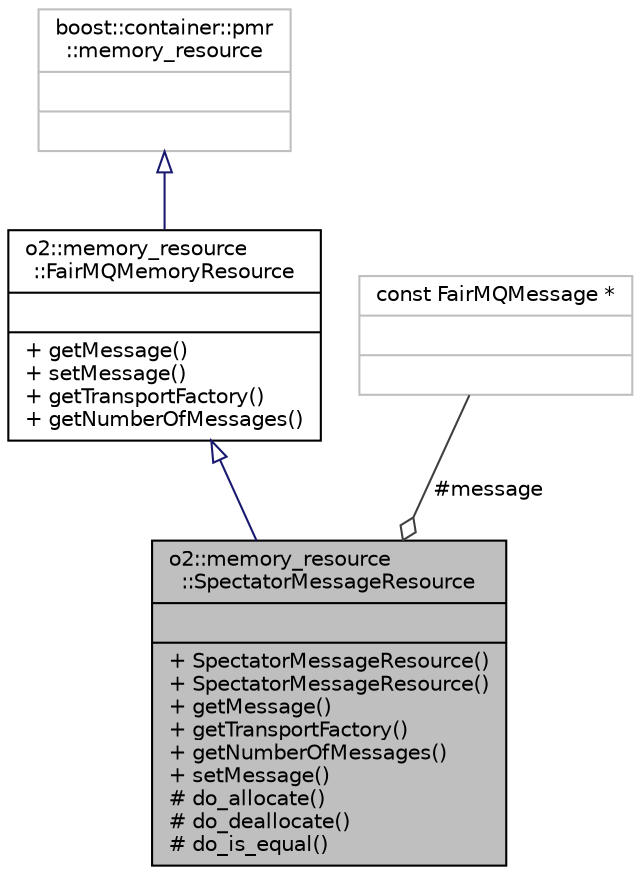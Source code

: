 digraph "o2::memory_resource::SpectatorMessageResource"
{
 // INTERACTIVE_SVG=YES
  bgcolor="transparent";
  edge [fontname="Helvetica",fontsize="10",labelfontname="Helvetica",labelfontsize="10"];
  node [fontname="Helvetica",fontsize="10",shape=record];
  Node1 [label="{o2::memory_resource\l::SpectatorMessageResource\n||+ SpectatorMessageResource()\l+ SpectatorMessageResource()\l+ getMessage()\l+ getTransportFactory()\l+ getNumberOfMessages()\l+ setMessage()\l# do_allocate()\l# do_deallocate()\l# do_is_equal()\l}",height=0.2,width=0.4,color="black", fillcolor="grey75", style="filled" fontcolor="black"];
  Node2 -> Node1 [dir="back",color="midnightblue",fontsize="10",style="solid",arrowtail="onormal",fontname="Helvetica"];
  Node2 [label="{o2::memory_resource\l::FairMQMemoryResource\n||+ getMessage()\l+ setMessage()\l+ getTransportFactory()\l+ getNumberOfMessages()\l}",height=0.2,width=0.4,color="black",URL="$d6/d00/classo2_1_1memory__resource_1_1FairMQMemoryResource.html",tooltip="All FairMQ related memory resources need to inherit from this interface class for the getMessage() ap..."];
  Node3 -> Node2 [dir="back",color="midnightblue",fontsize="10",style="solid",arrowtail="onormal",fontname="Helvetica"];
  Node3 [label="{boost::container::pmr\l::memory_resource\n||}",height=0.2,width=0.4,color="grey75"];
  Node4 -> Node1 [color="grey25",fontsize="10",style="solid",label=" #message" ,arrowhead="odiamond",fontname="Helvetica"];
  Node4 [label="{const FairMQMessage *\n||}",height=0.2,width=0.4,color="grey75"];
}
